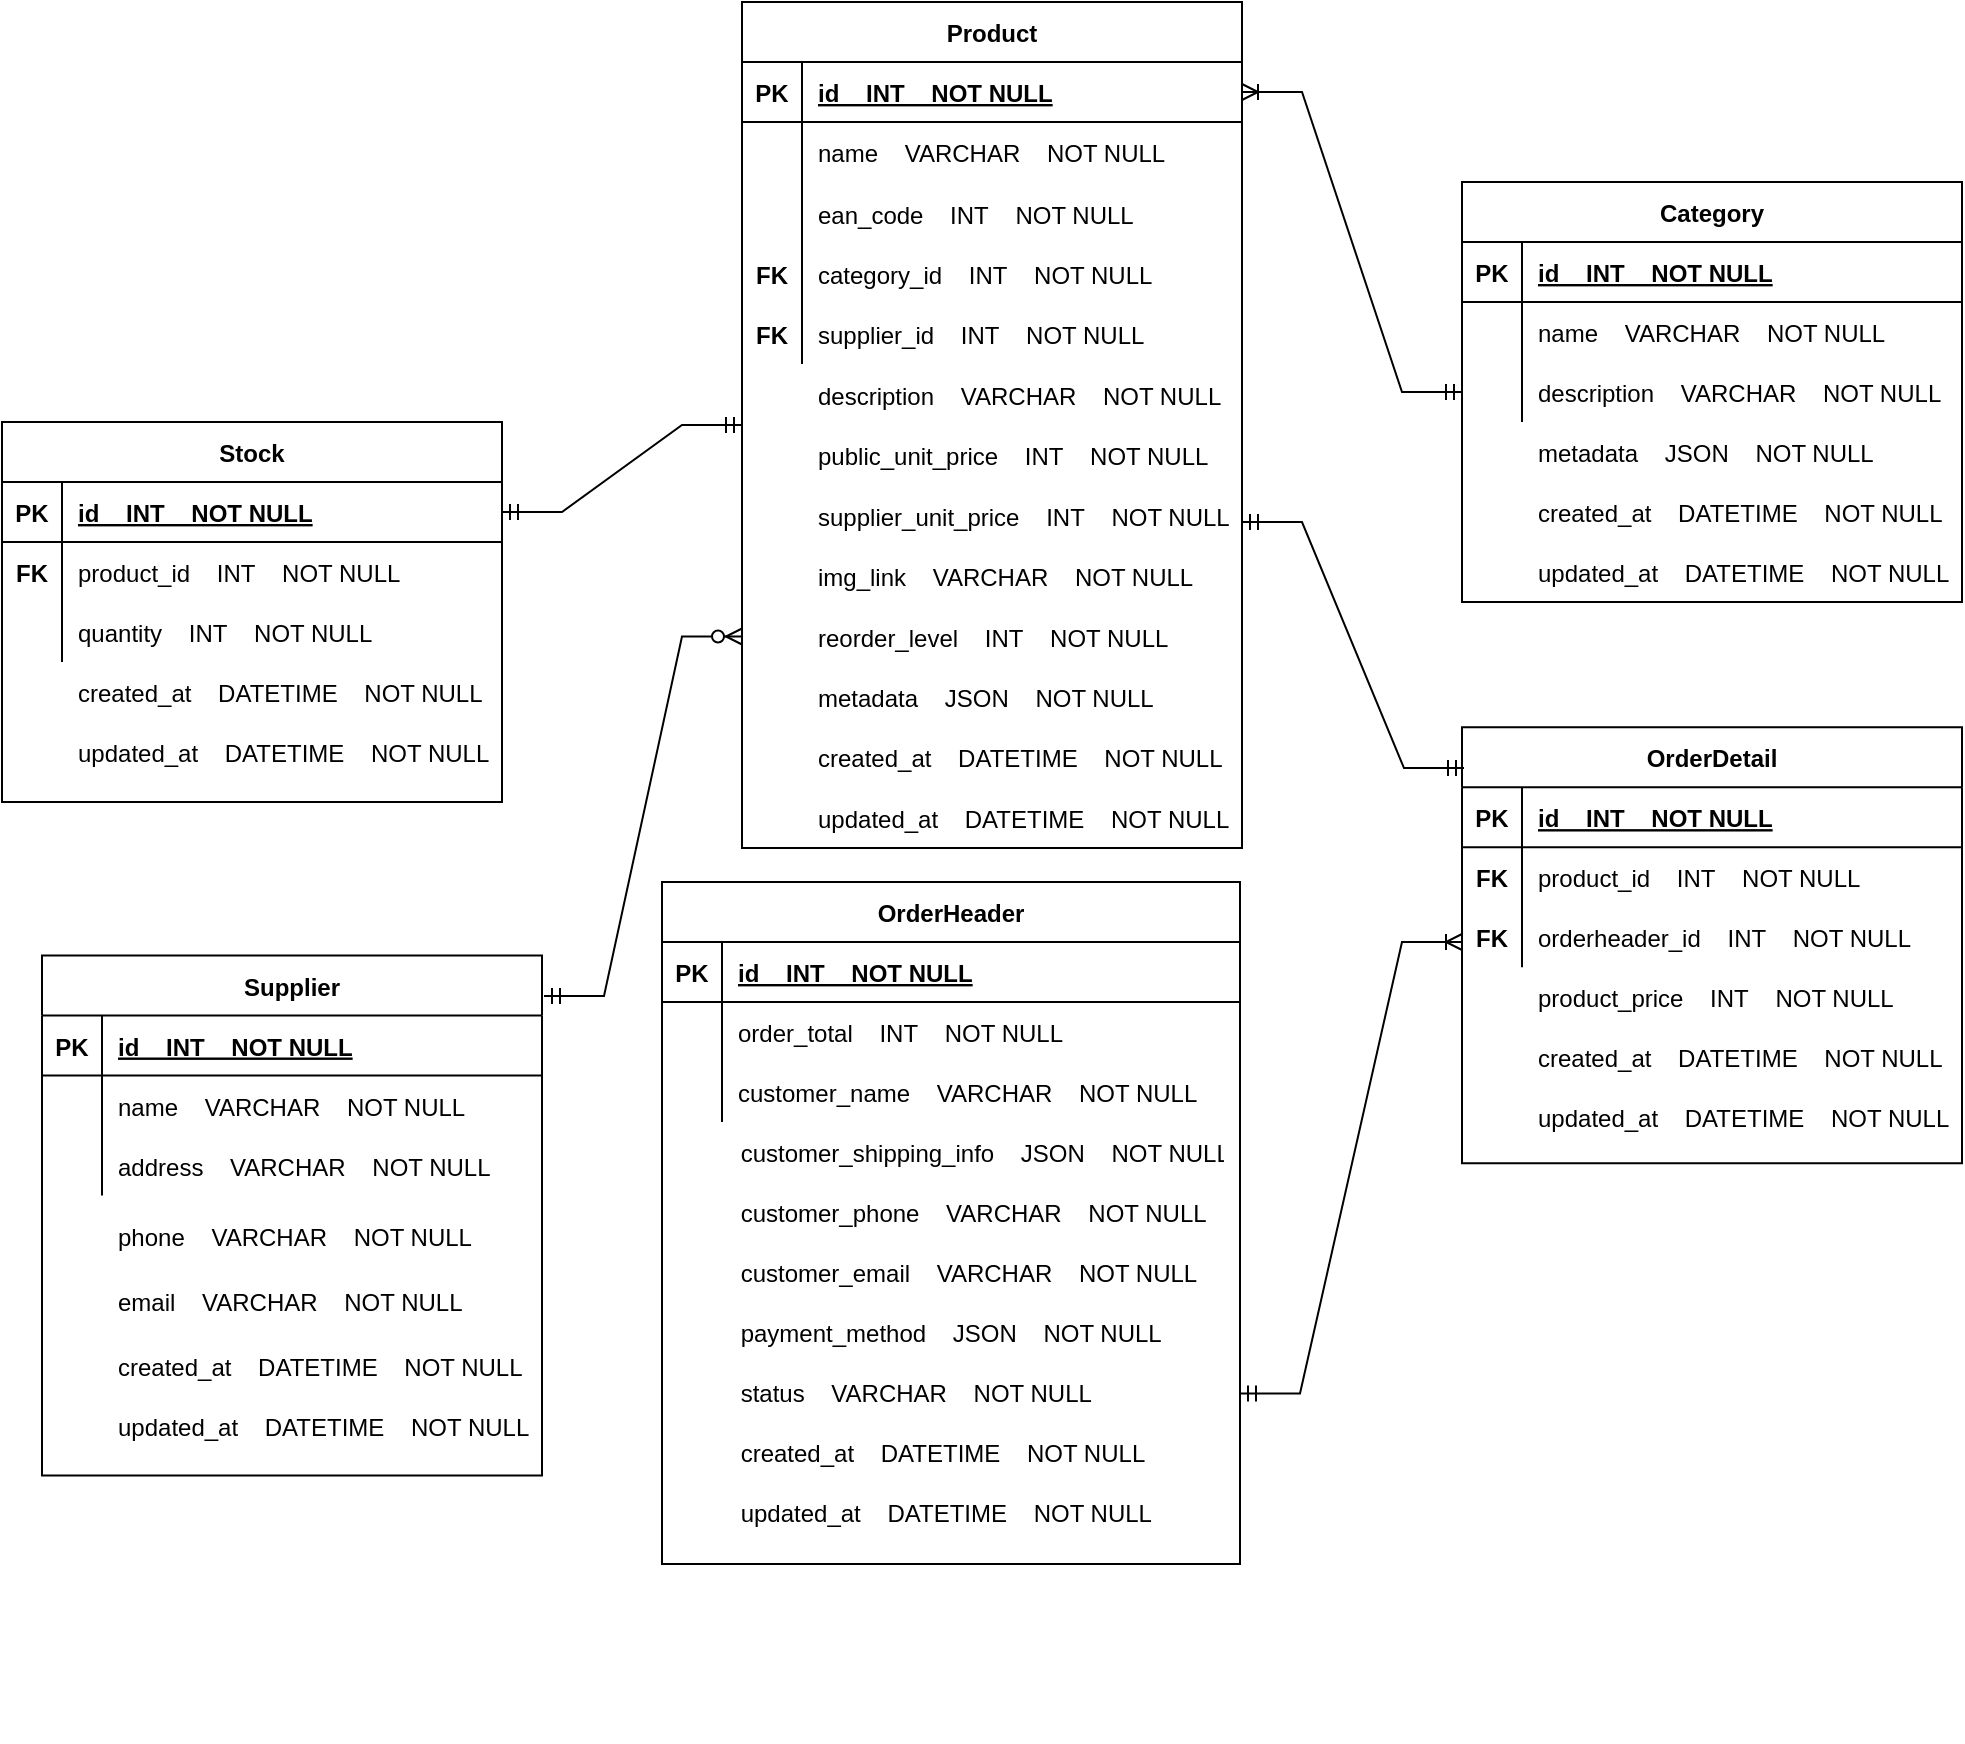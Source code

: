 <mxfile version="26.0.5">
  <diagram id="R2lEEEUBdFMjLlhIrx00" name="Page-1">
    <mxGraphModel dx="1818" dy="531" grid="1" gridSize="10" guides="1" tooltips="1" connect="1" arrows="1" fold="1" page="1" pageScale="1" pageWidth="850" pageHeight="1100" math="0" shadow="0" extFonts="Permanent Marker^https://fonts.googleapis.com/css?family=Permanent+Marker">
      <root>
        <mxCell id="0" />
        <mxCell id="1" parent="0" />
        <mxCell id="oDCol93xk47E9iByFCbb-89" value="" style="group;fontFamily=Helvetica;" parent="1" vertex="1" connectable="0">
          <mxGeometry x="-210" y="510" width="250" height="266.75" as="geometry" />
        </mxCell>
        <mxCell id="O599vIxPyZ5ag_olLyhW-19" value="" style="group;fontFamily=Helvetica;" parent="oDCol93xk47E9iByFCbb-89" vertex="1" connectable="0">
          <mxGeometry y="6.75" width="250" height="260" as="geometry" />
        </mxCell>
        <mxCell id="C-vyLk0tnHw3VtMMgP7b-13" value="Supplier" style="shape=table;startSize=30;container=1;collapsible=1;childLayout=tableLayout;fixedRows=1;rowLines=0;fontStyle=1;align=center;resizeLast=1;" parent="O599vIxPyZ5ag_olLyhW-19" vertex="1">
          <mxGeometry width="250" height="260" as="geometry" />
        </mxCell>
        <mxCell id="C-vyLk0tnHw3VtMMgP7b-14" value="" style="shape=partialRectangle;collapsible=0;dropTarget=0;pointerEvents=0;fillColor=none;points=[[0,0.5],[1,0.5]];portConstraint=eastwest;top=0;left=0;right=0;bottom=1;fontFamily=Helvetica;" parent="C-vyLk0tnHw3VtMMgP7b-13" vertex="1">
          <mxGeometry y="30" width="250" height="30" as="geometry" />
        </mxCell>
        <mxCell id="C-vyLk0tnHw3VtMMgP7b-15" value="PK" style="shape=partialRectangle;overflow=hidden;connectable=0;fillColor=none;top=0;left=0;bottom=0;right=0;fontStyle=1;fontFamily=Helvetica;" parent="C-vyLk0tnHw3VtMMgP7b-14" vertex="1">
          <mxGeometry width="30" height="30" as="geometry">
            <mxRectangle width="30" height="30" as="alternateBounds" />
          </mxGeometry>
        </mxCell>
        <mxCell id="C-vyLk0tnHw3VtMMgP7b-16" value="id    INT    NOT NULL" style="shape=partialRectangle;overflow=hidden;connectable=0;fillColor=none;top=0;left=0;bottom=0;right=0;align=left;spacingLeft=6;fontStyle=5;fontFamily=Helvetica;" parent="C-vyLk0tnHw3VtMMgP7b-14" vertex="1">
          <mxGeometry x="30" width="220" height="30" as="geometry">
            <mxRectangle width="220" height="30" as="alternateBounds" />
          </mxGeometry>
        </mxCell>
        <mxCell id="C-vyLk0tnHw3VtMMgP7b-17" value="" style="shape=partialRectangle;collapsible=0;dropTarget=0;pointerEvents=0;fillColor=none;points=[[0,0.5],[1,0.5]];portConstraint=eastwest;top=0;left=0;right=0;bottom=0;fontFamily=Helvetica;" parent="C-vyLk0tnHw3VtMMgP7b-13" vertex="1">
          <mxGeometry y="60" width="250" height="30" as="geometry" />
        </mxCell>
        <mxCell id="C-vyLk0tnHw3VtMMgP7b-18" value="" style="shape=partialRectangle;overflow=hidden;connectable=0;fillColor=none;top=0;left=0;bottom=0;right=0;fontFamily=Helvetica;" parent="C-vyLk0tnHw3VtMMgP7b-17" vertex="1">
          <mxGeometry width="30" height="30" as="geometry">
            <mxRectangle width="30" height="30" as="alternateBounds" />
          </mxGeometry>
        </mxCell>
        <mxCell id="C-vyLk0tnHw3VtMMgP7b-19" value="name    VARCHAR    NOT NULL" style="shape=partialRectangle;overflow=hidden;connectable=0;fillColor=none;top=0;left=0;bottom=0;right=0;align=left;spacingLeft=6;fontFamily=Helvetica;" parent="C-vyLk0tnHw3VtMMgP7b-17" vertex="1">
          <mxGeometry x="30" width="220" height="30" as="geometry">
            <mxRectangle width="220" height="30" as="alternateBounds" />
          </mxGeometry>
        </mxCell>
        <mxCell id="C-vyLk0tnHw3VtMMgP7b-20" value="" style="shape=partialRectangle;collapsible=0;dropTarget=0;pointerEvents=0;fillColor=none;points=[[0,0.5],[1,0.5]];portConstraint=eastwest;top=0;left=0;right=0;bottom=0;fontFamily=Helvetica;" parent="C-vyLk0tnHw3VtMMgP7b-13" vertex="1">
          <mxGeometry y="90" width="250" height="30" as="geometry" />
        </mxCell>
        <mxCell id="C-vyLk0tnHw3VtMMgP7b-21" value="" style="shape=partialRectangle;overflow=hidden;connectable=0;fillColor=none;top=0;left=0;bottom=0;right=0;fontFamily=Helvetica;" parent="C-vyLk0tnHw3VtMMgP7b-20" vertex="1">
          <mxGeometry width="30" height="30" as="geometry">
            <mxRectangle width="30" height="30" as="alternateBounds" />
          </mxGeometry>
        </mxCell>
        <mxCell id="C-vyLk0tnHw3VtMMgP7b-22" value="address    VARCHAR    NOT NULL" style="shape=partialRectangle;overflow=hidden;connectable=0;fillColor=none;top=0;left=0;bottom=0;right=0;align=left;spacingLeft=6;fontFamily=Helvetica;" parent="C-vyLk0tnHw3VtMMgP7b-20" vertex="1">
          <mxGeometry x="30" width="220" height="30" as="geometry">
            <mxRectangle width="220" height="30" as="alternateBounds" />
          </mxGeometry>
        </mxCell>
        <mxCell id="O599vIxPyZ5ag_olLyhW-18" value="" style="group;fontFamily=Helvetica;" parent="O599vIxPyZ5ag_olLyhW-19" vertex="1" connectable="0">
          <mxGeometry x="30" y="120" width="220" height="70" as="geometry" />
        </mxCell>
        <mxCell id="oDCol93xk47E9iByFCbb-34" value="phone    VARCHAR    NOT NULL" style="shape=partialRectangle;overflow=hidden;connectable=0;fillColor=none;top=0;left=0;bottom=0;right=0;align=left;spacingLeft=6;fontFamily=Helvetica;" parent="O599vIxPyZ5ag_olLyhW-18" vertex="1">
          <mxGeometry width="220" height="40" as="geometry">
            <mxRectangle width="220" height="30" as="alternateBounds" />
          </mxGeometry>
        </mxCell>
        <mxCell id="oDCol93xk47E9iByFCbb-35" value="email    VARCHAR    NOT NULL" style="shape=partialRectangle;overflow=hidden;connectable=0;fillColor=none;top=0;left=0;bottom=0;right=0;align=left;spacingLeft=6;fontFamily=Helvetica;" parent="O599vIxPyZ5ag_olLyhW-18" vertex="1">
          <mxGeometry y="35" width="220" height="35" as="geometry">
            <mxRectangle width="220" height="30" as="alternateBounds" />
          </mxGeometry>
        </mxCell>
        <mxCell id="CiDl6XAIIdeiYuVBN_p--7" value="created_at    DATETIME    NOT NULL" style="shape=partialRectangle;overflow=hidden;connectable=0;fillColor=none;top=0;left=0;bottom=0;right=0;align=left;spacingLeft=6;fontFamily=Helvetica;" parent="O599vIxPyZ5ag_olLyhW-19" vertex="1">
          <mxGeometry x="30" y="190" width="220" height="30" as="geometry">
            <mxRectangle width="220" height="30" as="alternateBounds" />
          </mxGeometry>
        </mxCell>
        <mxCell id="CiDl6XAIIdeiYuVBN_p--8" value="updated_at    DATETIME    NOT NULL" style="shape=partialRectangle;overflow=hidden;connectable=0;fillColor=none;top=0;left=0;bottom=0;right=0;align=left;spacingLeft=6;fontFamily=Helvetica;" parent="O599vIxPyZ5ag_olLyhW-19" vertex="1">
          <mxGeometry x="30" y="220" width="220" height="30" as="geometry">
            <mxRectangle width="220" height="30" as="alternateBounds" />
          </mxGeometry>
        </mxCell>
        <mxCell id="kDhygVRO_tqBMdC2wP5P-2" value="" style="group;fontFamily=Helvetica;" parent="1" vertex="1" connectable="0">
          <mxGeometry x="140" y="40" width="610" height="580.57" as="geometry" />
        </mxCell>
        <mxCell id="C-vyLk0tnHw3VtMMgP7b-23" value="Product" style="shape=table;startSize=30;container=1;collapsible=1;childLayout=tableLayout;fixedRows=1;rowLines=0;fontStyle=1;align=center;resizeLast=1;" parent="kDhygVRO_tqBMdC2wP5P-2" vertex="1">
          <mxGeometry width="250" height="423.0" as="geometry">
            <mxRectangle width="90" height="30" as="alternateBounds" />
          </mxGeometry>
        </mxCell>
        <mxCell id="C-vyLk0tnHw3VtMMgP7b-24" value="" style="shape=partialRectangle;collapsible=0;dropTarget=0;pointerEvents=0;fillColor=none;points=[[0,0.5],[1,0.5]];portConstraint=eastwest;top=0;left=0;right=0;bottom=1;fontFamily=Helvetica;" parent="C-vyLk0tnHw3VtMMgP7b-23" vertex="1">
          <mxGeometry y="30" width="250" height="30" as="geometry" />
        </mxCell>
        <mxCell id="C-vyLk0tnHw3VtMMgP7b-25" value="PK" style="shape=partialRectangle;overflow=hidden;connectable=0;fillColor=none;top=0;left=0;bottom=0;right=0;fontStyle=1;fontFamily=Helvetica;" parent="C-vyLk0tnHw3VtMMgP7b-24" vertex="1">
          <mxGeometry width="30" height="30" as="geometry">
            <mxRectangle width="30" height="30" as="alternateBounds" />
          </mxGeometry>
        </mxCell>
        <mxCell id="C-vyLk0tnHw3VtMMgP7b-26" value="id    INT    NOT NULL " style="shape=partialRectangle;overflow=hidden;connectable=0;fillColor=none;top=0;left=0;bottom=0;right=0;align=left;spacingLeft=6;fontStyle=5;fontFamily=Helvetica;" parent="C-vyLk0tnHw3VtMMgP7b-24" vertex="1">
          <mxGeometry x="30" width="220" height="30" as="geometry">
            <mxRectangle width="220" height="30" as="alternateBounds" />
          </mxGeometry>
        </mxCell>
        <mxCell id="C-vyLk0tnHw3VtMMgP7b-27" value="" style="shape=partialRectangle;collapsible=0;dropTarget=0;pointerEvents=0;fillColor=none;points=[[0,0.5],[1,0.5]];portConstraint=eastwest;top=0;left=0;right=0;bottom=0;fontFamily=Helvetica;" parent="C-vyLk0tnHw3VtMMgP7b-23" vertex="1">
          <mxGeometry y="60" width="250" height="30" as="geometry" />
        </mxCell>
        <mxCell id="C-vyLk0tnHw3VtMMgP7b-28" value="" style="shape=partialRectangle;overflow=hidden;connectable=0;fillColor=none;top=0;left=0;bottom=0;right=0;fontFamily=Helvetica;" parent="C-vyLk0tnHw3VtMMgP7b-27" vertex="1">
          <mxGeometry width="30" height="30" as="geometry">
            <mxRectangle width="30" height="30" as="alternateBounds" />
          </mxGeometry>
        </mxCell>
        <mxCell id="C-vyLk0tnHw3VtMMgP7b-29" value="name    VARCHAR    NOT NULL" style="shape=partialRectangle;overflow=hidden;connectable=0;fillColor=none;top=0;left=0;bottom=0;right=0;align=left;spacingLeft=6;fontFamily=Helvetica;" parent="C-vyLk0tnHw3VtMMgP7b-27" vertex="1">
          <mxGeometry x="30" width="220" height="30" as="geometry">
            <mxRectangle width="220" height="30" as="alternateBounds" />
          </mxGeometry>
        </mxCell>
        <mxCell id="oDCol93xk47E9iByFCbb-23" value="description    VARCHAR    NOT NULL" style="shape=partialRectangle;overflow=hidden;connectable=0;fillColor=none;top=0;left=0;bottom=0;right=0;align=left;spacingLeft=6;fontFamily=Helvetica;" parent="kDhygVRO_tqBMdC2wP5P-2" vertex="1">
          <mxGeometry x="30" y="181.286" width="220" height="30.214" as="geometry" />
        </mxCell>
        <mxCell id="oDCol93xk47E9iByFCbb-24" value="public_unit_price    INT    NOT NULL" style="shape=partialRectangle;overflow=hidden;connectable=0;fillColor=none;top=0;left=0;bottom=0;right=0;align=left;spacingLeft=6;fontFamily=Helvetica;" parent="kDhygVRO_tqBMdC2wP5P-2" vertex="1">
          <mxGeometry x="30" y="211.5" width="220" height="30.214" as="geometry" />
        </mxCell>
        <mxCell id="oDCol93xk47E9iByFCbb-25" value="supplier_unit_price    INT    NOT NULL" style="shape=partialRectangle;overflow=hidden;connectable=0;fillColor=none;top=0;left=0;bottom=0;right=0;align=left;spacingLeft=6;fontFamily=Helvetica;" parent="kDhygVRO_tqBMdC2wP5P-2" vertex="1">
          <mxGeometry x="30" y="241.714" width="220" height="30.214" as="geometry" />
        </mxCell>
        <mxCell id="oDCol93xk47E9iByFCbb-26" value="created_at    DATETIME    NOT NULL" style="shape=partialRectangle;overflow=hidden;connectable=0;fillColor=none;top=0;left=0;bottom=0;right=0;align=left;spacingLeft=6;fontFamily=Helvetica;" parent="kDhygVRO_tqBMdC2wP5P-2" vertex="1">
          <mxGeometry x="30" y="362.571" width="220" height="30.214" as="geometry" />
        </mxCell>
        <mxCell id="oDCol93xk47E9iByFCbb-27" value="reorder_level    INT    NOT NULL" style="shape=partialRectangle;overflow=hidden;connectable=0;fillColor=none;top=0;left=0;bottom=0;right=0;align=left;spacingLeft=6;fontFamily=Helvetica;" parent="kDhygVRO_tqBMdC2wP5P-2" vertex="1">
          <mxGeometry x="30" y="302.143" width="220" height="30.214" as="geometry" />
        </mxCell>
        <mxCell id="oDCol93xk47E9iByFCbb-28" value="updated_at    DATETIME    NOT NULL" style="shape=partialRectangle;overflow=hidden;connectable=0;fillColor=none;top=0;left=0;bottom=0;right=0;align=left;spacingLeft=6;fontFamily=Helvetica;" parent="kDhygVRO_tqBMdC2wP5P-2" vertex="1">
          <mxGeometry x="30" y="392.786" width="220" height="30.214" as="geometry" />
        </mxCell>
        <mxCell id="oDCol93xk47E9iByFCbb-29" value="img_link    VARCHAR    NOT NULL" style="shape=partialRectangle;overflow=hidden;connectable=0;fillColor=none;top=0;left=0;bottom=0;right=0;align=left;spacingLeft=6;fontFamily=Helvetica;" parent="kDhygVRO_tqBMdC2wP5P-2" vertex="1">
          <mxGeometry x="30" y="271.929" width="220" height="30.214" as="geometry" />
        </mxCell>
        <mxCell id="oDCol93xk47E9iByFCbb-30" value="metadata    JSON    NOT NULL" style="shape=partialRectangle;overflow=hidden;connectable=0;fillColor=none;top=0;left=0;bottom=0;right=0;align=left;spacingLeft=6;fontFamily=Helvetica;" parent="kDhygVRO_tqBMdC2wP5P-2" vertex="1">
          <mxGeometry x="30" y="332.357" width="220" height="30.214" as="geometry" />
        </mxCell>
        <mxCell id="oDCol93xk47E9iByFCbb-31" value="category_id    INT    NOT NULL" style="shape=partialRectangle;overflow=hidden;connectable=0;fillColor=none;top=0;left=0;bottom=0;right=0;align=left;spacingLeft=6;fontFamily=Helvetica;" parent="kDhygVRO_tqBMdC2wP5P-2" vertex="1">
          <mxGeometry x="30" y="120.857" width="220" height="30.214" as="geometry" />
        </mxCell>
        <mxCell id="oDCol93xk47E9iByFCbb-32" value="supplier_id    INT    NOT NULL" style="shape=partialRectangle;overflow=hidden;connectable=0;fillColor=none;top=0;left=0;bottom=0;right=0;align=left;spacingLeft=6;fontFamily=Helvetica;" parent="kDhygVRO_tqBMdC2wP5P-2" vertex="1">
          <mxGeometry x="30" y="151.071" width="220" height="30.214" as="geometry" />
        </mxCell>
        <mxCell id="oDCol93xk47E9iByFCbb-88" value="ean_code    INT    NOT NULL" style="shape=partialRectangle;overflow=hidden;connectable=0;fillColor=none;top=0;left=0;bottom=0;right=0;align=left;spacingLeft=6;fontFamily=Helvetica;" parent="kDhygVRO_tqBMdC2wP5P-2" vertex="1">
          <mxGeometry x="30" y="90.643" width="220" height="30.214" as="geometry" />
        </mxCell>
        <mxCell id="kDhygVRO_tqBMdC2wP5P-10" value="FK" style="shape=partialRectangle;overflow=hidden;connectable=0;fillColor=none;top=0;left=0;bottom=0;right=0;fontStyle=1;" parent="kDhygVRO_tqBMdC2wP5P-2" vertex="1">
          <mxGeometry y="120.857" width="30" height="30.214" as="geometry">
            <mxRectangle width="30" height="30" as="alternateBounds" />
          </mxGeometry>
        </mxCell>
        <mxCell id="kDhygVRO_tqBMdC2wP5P-8" value="" style="endArrow=none;html=1;rounded=0;fontFamily=Helvetica;" parent="kDhygVRO_tqBMdC2wP5P-2" edge="1">
          <mxGeometry width="50" height="50" relative="1" as="geometry">
            <mxPoint x="30" y="181" as="sourcePoint" />
            <mxPoint x="30" y="87" as="targetPoint" />
          </mxGeometry>
        </mxCell>
        <mxCell id="kDhygVRO_tqBMdC2wP5P-11" value="FK" style="shape=partialRectangle;overflow=hidden;connectable=0;fillColor=none;top=0;left=0;bottom=0;right=0;fontStyle=1;" parent="kDhygVRO_tqBMdC2wP5P-2" vertex="1">
          <mxGeometry y="151.071" width="30" height="30.214" as="geometry">
            <mxRectangle width="30" height="30" as="alternateBounds" />
          </mxGeometry>
        </mxCell>
        <mxCell id="O599vIxPyZ5ag_olLyhW-21" value="" style="group;fontFamily=Helvetica;" parent="kDhygVRO_tqBMdC2wP5P-2" vertex="1" connectable="0">
          <mxGeometry x="360" y="362.57" width="250" height="218" as="geometry" />
        </mxCell>
        <mxCell id="oDCol93xk47E9iByFCbb-73" value="OrderDetail" style="shape=table;startSize=30;container=1;collapsible=1;childLayout=tableLayout;fixedRows=1;rowLines=0;fontStyle=1;align=center;resizeLast=1;" parent="O599vIxPyZ5ag_olLyhW-21" vertex="1">
          <mxGeometry width="250" height="218" as="geometry" />
        </mxCell>
        <mxCell id="oDCol93xk47E9iByFCbb-74" value="" style="shape=partialRectangle;collapsible=0;dropTarget=0;pointerEvents=0;fillColor=none;points=[[0,0.5],[1,0.5]];portConstraint=eastwest;top=0;left=0;right=0;bottom=1;fontFamily=Helvetica;" parent="oDCol93xk47E9iByFCbb-73" vertex="1">
          <mxGeometry y="30" width="250" height="30" as="geometry" />
        </mxCell>
        <mxCell id="oDCol93xk47E9iByFCbb-75" value="PK" style="shape=partialRectangle;overflow=hidden;connectable=0;fillColor=none;top=0;left=0;bottom=0;right=0;fontStyle=1;fontFamily=Helvetica;" parent="oDCol93xk47E9iByFCbb-74" vertex="1">
          <mxGeometry width="30" height="30" as="geometry">
            <mxRectangle width="30" height="30" as="alternateBounds" />
          </mxGeometry>
        </mxCell>
        <mxCell id="oDCol93xk47E9iByFCbb-76" value="id    INT    NOT NULL" style="shape=partialRectangle;overflow=hidden;connectable=0;fillColor=none;top=0;left=0;bottom=0;right=0;align=left;spacingLeft=6;fontStyle=5;fontFamily=Helvetica;" parent="oDCol93xk47E9iByFCbb-74" vertex="1">
          <mxGeometry x="30" width="220" height="30" as="geometry">
            <mxRectangle width="220" height="30" as="alternateBounds" />
          </mxGeometry>
        </mxCell>
        <mxCell id="oDCol93xk47E9iByFCbb-77" value="" style="shape=partialRectangle;collapsible=0;dropTarget=0;pointerEvents=0;fillColor=none;points=[[0,0.5],[1,0.5]];portConstraint=eastwest;top=0;left=0;right=0;bottom=0;fontFamily=Helvetica;" parent="oDCol93xk47E9iByFCbb-73" vertex="1">
          <mxGeometry y="60" width="250" height="30" as="geometry" />
        </mxCell>
        <mxCell id="oDCol93xk47E9iByFCbb-78" value="" style="shape=partialRectangle;overflow=hidden;connectable=0;fillColor=none;top=0;left=0;bottom=0;right=0;fontFamily=Helvetica;" parent="oDCol93xk47E9iByFCbb-77" vertex="1">
          <mxGeometry width="30" height="30" as="geometry">
            <mxRectangle width="30" height="30" as="alternateBounds" />
          </mxGeometry>
        </mxCell>
        <mxCell id="oDCol93xk47E9iByFCbb-79" value="product_id    INT    NOT NULL" style="shape=partialRectangle;overflow=hidden;connectable=0;fillColor=none;top=0;left=0;bottom=0;right=0;align=left;spacingLeft=6;fontFamily=Helvetica;" parent="oDCol93xk47E9iByFCbb-77" vertex="1">
          <mxGeometry x="30" width="220" height="30" as="geometry">
            <mxRectangle width="220" height="30" as="alternateBounds" />
          </mxGeometry>
        </mxCell>
        <mxCell id="oDCol93xk47E9iByFCbb-80" value="" style="shape=partialRectangle;collapsible=0;dropTarget=0;pointerEvents=0;fillColor=none;points=[[0,0.5],[1,0.5]];portConstraint=eastwest;top=0;left=0;right=0;bottom=0;fontFamily=Helvetica;" parent="oDCol93xk47E9iByFCbb-73" vertex="1">
          <mxGeometry y="90" width="250" height="30" as="geometry" />
        </mxCell>
        <mxCell id="oDCol93xk47E9iByFCbb-81" value="" style="shape=partialRectangle;overflow=hidden;connectable=0;fillColor=none;top=0;left=0;bottom=0;right=0;fontFamily=Helvetica;" parent="oDCol93xk47E9iByFCbb-80" vertex="1">
          <mxGeometry width="30" height="30" as="geometry">
            <mxRectangle width="30" height="30" as="alternateBounds" />
          </mxGeometry>
        </mxCell>
        <mxCell id="oDCol93xk47E9iByFCbb-82" value="orderheader_id    INT    NOT NULL" style="shape=partialRectangle;overflow=hidden;connectable=0;fillColor=none;top=0;left=0;bottom=0;right=0;align=left;spacingLeft=6;fontFamily=Helvetica;" parent="oDCol93xk47E9iByFCbb-80" vertex="1">
          <mxGeometry x="30" width="220" height="30" as="geometry">
            <mxRectangle width="220" height="30" as="alternateBounds" />
          </mxGeometry>
        </mxCell>
        <mxCell id="oDCol93xk47E9iByFCbb-83" value="product_price    INT    NOT NULL" style="shape=partialRectangle;overflow=hidden;connectable=0;fillColor=none;top=0;left=0;bottom=0;right=0;align=left;spacingLeft=6;fontFamily=Helvetica;" parent="O599vIxPyZ5ag_olLyhW-21" vertex="1">
          <mxGeometry x="30" y="120" width="220" height="30" as="geometry">
            <mxRectangle width="220" height="30" as="alternateBounds" />
          </mxGeometry>
        </mxCell>
        <mxCell id="oDCol93xk47E9iByFCbb-84" value="created_at    DATETIME    NOT NULL" style="shape=partialRectangle;overflow=hidden;connectable=0;fillColor=none;top=0;left=0;bottom=0;right=0;align=left;spacingLeft=6;fontFamily=Helvetica;" parent="O599vIxPyZ5ag_olLyhW-21" vertex="1">
          <mxGeometry x="30" y="150" width="220" height="30" as="geometry">
            <mxRectangle width="220" height="30" as="alternateBounds" />
          </mxGeometry>
        </mxCell>
        <mxCell id="oDCol93xk47E9iByFCbb-85" value="updated_at    DATETIME    NOT NULL" style="shape=partialRectangle;overflow=hidden;connectable=0;fillColor=none;top=0;left=0;bottom=0;right=0;align=left;spacingLeft=6;fontFamily=Helvetica;" parent="O599vIxPyZ5ag_olLyhW-21" vertex="1">
          <mxGeometry x="30" y="180" width="220" height="30" as="geometry">
            <mxRectangle width="220" height="30" as="alternateBounds" />
          </mxGeometry>
        </mxCell>
        <mxCell id="O599vIxPyZ5ag_olLyhW-14" value="FK" style="shape=partialRectangle;overflow=hidden;connectable=0;fillColor=none;top=0;left=0;bottom=0;right=0;fontStyle=1;" parent="O599vIxPyZ5ag_olLyhW-21" vertex="1">
          <mxGeometry y="90" width="30" height="30" as="geometry">
            <mxRectangle width="30" height="30" as="alternateBounds" />
          </mxGeometry>
        </mxCell>
        <mxCell id="O599vIxPyZ5ag_olLyhW-15" value="FK" style="shape=partialRectangle;overflow=hidden;connectable=0;fillColor=none;top=0;left=0;bottom=0;right=0;fontStyle=1;" parent="O599vIxPyZ5ag_olLyhW-21" vertex="1">
          <mxGeometry y="60" width="30" height="30" as="geometry">
            <mxRectangle width="30" height="30" as="alternateBounds" />
          </mxGeometry>
        </mxCell>
        <mxCell id="O599vIxPyZ5ag_olLyhW-39" value="" style="edgeStyle=entityRelationEdgeStyle;fontSize=12;html=1;endArrow=ERmandOne;startArrow=ERmandOne;rounded=0;fontFamily=Helvetica;entryX=0.004;entryY=0.094;entryDx=0;entryDy=0;entryPerimeter=0;" parent="O599vIxPyZ5ag_olLyhW-21" target="oDCol93xk47E9iByFCbb-73" edge="1">
          <mxGeometry width="100" height="100" relative="1" as="geometry">
            <mxPoint x="-110" y="-102.57" as="sourcePoint" />
            <mxPoint x="40" y="70" as="targetPoint" />
          </mxGeometry>
        </mxCell>
        <mxCell id="O599vIxPyZ5ag_olLyhW-33" value="" style="edgeStyle=entityRelationEdgeStyle;fontSize=12;html=1;endArrow=ERoneToMany;startArrow=ERmandOne;rounded=0;exitX=1;exitY=0.75;exitDx=0;exitDy=0;fontFamily=Helvetica;" parent="kDhygVRO_tqBMdC2wP5P-2" source="oDCol93xk47E9iByFCbb-48" edge="1">
          <mxGeometry width="100" height="100" relative="1" as="geometry">
            <mxPoint x="259" y="705.75" as="sourcePoint" />
            <mxPoint x="360" y="470" as="targetPoint" />
          </mxGeometry>
        </mxCell>
        <mxCell id="O599vIxPyZ5ag_olLyhW-17" value="y" style="group;fontFamily=Helvetica;" parent="1" vertex="1" connectable="0">
          <mxGeometry x="500" y="140" width="250" height="210" as="geometry" />
        </mxCell>
        <mxCell id="C-vyLk0tnHw3VtMMgP7b-2" value="Category" style="shape=table;startSize=30;container=1;collapsible=1;childLayout=tableLayout;fixedRows=1;rowLines=0;fontStyle=1;align=center;resizeLast=1;" parent="O599vIxPyZ5ag_olLyhW-17" vertex="1">
          <mxGeometry y="-10" width="250" height="210" as="geometry" />
        </mxCell>
        <mxCell id="C-vyLk0tnHw3VtMMgP7b-3" value="" style="shape=partialRectangle;collapsible=0;dropTarget=0;pointerEvents=0;fillColor=none;points=[[0,0.5],[1,0.5]];portConstraint=eastwest;top=0;left=0;right=0;bottom=1;fontFamily=Helvetica;" parent="C-vyLk0tnHw3VtMMgP7b-2" vertex="1">
          <mxGeometry y="30" width="250" height="30" as="geometry" />
        </mxCell>
        <mxCell id="C-vyLk0tnHw3VtMMgP7b-4" value="PK" style="shape=partialRectangle;overflow=hidden;connectable=0;fillColor=none;top=0;left=0;bottom=0;right=0;fontStyle=1;fontFamily=Helvetica;" parent="C-vyLk0tnHw3VtMMgP7b-3" vertex="1">
          <mxGeometry width="30" height="30" as="geometry">
            <mxRectangle width="30" height="30" as="alternateBounds" />
          </mxGeometry>
        </mxCell>
        <mxCell id="C-vyLk0tnHw3VtMMgP7b-5" value="id    INT    NOT NULL" style="shape=partialRectangle;overflow=hidden;connectable=0;fillColor=none;top=0;left=0;bottom=0;right=0;align=left;spacingLeft=6;fontStyle=5;fontFamily=Helvetica;" parent="C-vyLk0tnHw3VtMMgP7b-3" vertex="1">
          <mxGeometry x="30" width="220" height="30" as="geometry">
            <mxRectangle width="220" height="30" as="alternateBounds" />
          </mxGeometry>
        </mxCell>
        <mxCell id="C-vyLk0tnHw3VtMMgP7b-6" value="" style="shape=partialRectangle;collapsible=0;dropTarget=0;pointerEvents=0;fillColor=none;points=[[0,0.5],[1,0.5]];portConstraint=eastwest;top=0;left=0;right=0;bottom=0;fontFamily=Helvetica;" parent="C-vyLk0tnHw3VtMMgP7b-2" vertex="1">
          <mxGeometry y="60" width="250" height="30" as="geometry" />
        </mxCell>
        <mxCell id="C-vyLk0tnHw3VtMMgP7b-7" value="" style="shape=partialRectangle;overflow=hidden;connectable=0;fillColor=none;top=0;left=0;bottom=0;right=0;fontFamily=Helvetica;" parent="C-vyLk0tnHw3VtMMgP7b-6" vertex="1">
          <mxGeometry width="30" height="30" as="geometry">
            <mxRectangle width="30" height="30" as="alternateBounds" />
          </mxGeometry>
        </mxCell>
        <mxCell id="C-vyLk0tnHw3VtMMgP7b-8" value="name    VARCHAR    NOT NULL" style="shape=partialRectangle;overflow=hidden;connectable=0;fillColor=none;top=0;left=0;bottom=0;right=0;align=left;spacingLeft=6;fontFamily=Helvetica;" parent="C-vyLk0tnHw3VtMMgP7b-6" vertex="1">
          <mxGeometry x="30" width="220" height="30" as="geometry">
            <mxRectangle width="220" height="30" as="alternateBounds" />
          </mxGeometry>
        </mxCell>
        <mxCell id="C-vyLk0tnHw3VtMMgP7b-9" value="" style="shape=partialRectangle;collapsible=0;dropTarget=0;pointerEvents=0;fillColor=none;points=[[0,0.5],[1,0.5]];portConstraint=eastwest;top=0;left=0;right=0;bottom=0;fontFamily=Helvetica;" parent="C-vyLk0tnHw3VtMMgP7b-2" vertex="1">
          <mxGeometry y="90" width="250" height="30" as="geometry" />
        </mxCell>
        <mxCell id="C-vyLk0tnHw3VtMMgP7b-10" value="" style="shape=partialRectangle;overflow=hidden;connectable=0;fillColor=none;top=0;left=0;bottom=0;right=0;fontFamily=Helvetica;" parent="C-vyLk0tnHw3VtMMgP7b-9" vertex="1">
          <mxGeometry width="30" height="30" as="geometry">
            <mxRectangle width="30" height="30" as="alternateBounds" />
          </mxGeometry>
        </mxCell>
        <mxCell id="C-vyLk0tnHw3VtMMgP7b-11" value="description    VARCHAR    NOT NULL" style="shape=partialRectangle;overflow=hidden;connectable=0;fillColor=none;top=0;left=0;bottom=0;right=0;align=left;spacingLeft=6;fontFamily=Helvetica;" parent="C-vyLk0tnHw3VtMMgP7b-9" vertex="1">
          <mxGeometry x="30" width="220" height="30" as="geometry">
            <mxRectangle width="220" height="30" as="alternateBounds" />
          </mxGeometry>
        </mxCell>
        <mxCell id="oDCol93xk47E9iByFCbb-91" value="metadata    JSON    NOT NULL" style="shape=partialRectangle;overflow=hidden;connectable=0;fillColor=none;top=0;left=0;bottom=0;right=0;align=left;spacingLeft=6;fontFamily=Helvetica;" parent="O599vIxPyZ5ag_olLyhW-17" vertex="1">
          <mxGeometry x="30" y="110" width="220" height="30" as="geometry">
            <mxRectangle width="220" height="30" as="alternateBounds" />
          </mxGeometry>
        </mxCell>
        <mxCell id="CiDl6XAIIdeiYuVBN_p--2" value="created_at    DATETIME    NOT NULL" style="shape=partialRectangle;overflow=hidden;connectable=0;fillColor=none;top=0;left=0;bottom=0;right=0;align=left;spacingLeft=6;fontFamily=Helvetica;" parent="O599vIxPyZ5ag_olLyhW-17" vertex="1">
          <mxGeometry x="30" y="140" width="220" height="30" as="geometry" />
        </mxCell>
        <mxCell id="CiDl6XAIIdeiYuVBN_p--4" value="updated_at    DATETIME    NOT NULL" style="shape=partialRectangle;overflow=hidden;connectable=0;fillColor=none;top=0;left=0;bottom=0;right=0;align=left;spacingLeft=6;fontFamily=Helvetica;" parent="O599vIxPyZ5ag_olLyhW-17" vertex="1">
          <mxGeometry x="30" y="170" width="220" height="30" as="geometry" />
        </mxCell>
        <mxCell id="O599vIxPyZ5ag_olLyhW-28" value="" style="edgeStyle=entityRelationEdgeStyle;fontSize=12;html=1;endArrow=ERoneToMany;startArrow=ERmandOne;rounded=0;exitX=0;exitY=0.5;exitDx=0;exitDy=0;entryX=1;entryY=0.5;entryDx=0;entryDy=0;fontFamily=Helvetica;" parent="1" source="C-vyLk0tnHw3VtMMgP7b-9" target="C-vyLk0tnHw3VtMMgP7b-24" edge="1">
          <mxGeometry width="100" height="100" relative="1" as="geometry">
            <mxPoint x="770" y="640" as="sourcePoint" />
            <mxPoint x="870" y="540" as="targetPoint" />
            <Array as="points">
              <mxPoint x="420" y="140" />
            </Array>
          </mxGeometry>
        </mxCell>
        <mxCell id="O599vIxPyZ5ag_olLyhW-31" value="" style="edgeStyle=entityRelationEdgeStyle;fontSize=12;html=1;endArrow=ERmandOne;startArrow=ERmandOne;rounded=0;exitX=1;exitY=0.5;exitDx=0;exitDy=0;entryX=0;entryY=0.5;entryDx=0;entryDy=0;fontFamily=Helvetica;" parent="1" source="oDCol93xk47E9iByFCbb-38" target="C-vyLk0tnHw3VtMMgP7b-23" edge="1">
          <mxGeometry width="100" height="100" relative="1" as="geometry">
            <mxPoint x="20" y="610" as="sourcePoint" />
            <mxPoint x="110" y="260" as="targetPoint" />
            <Array as="points">
              <mxPoint x="-330" y="447" />
              <mxPoint x="-175" y="457" />
              <mxPoint x="-145" y="347" />
              <mxPoint x="-145" y="367" />
              <mxPoint x="-170" y="337" />
            </Array>
          </mxGeometry>
        </mxCell>
        <mxCell id="oDCol93xk47E9iByFCbb-70" value="" style="group;fontFamily=Helvetica;" parent="1" vertex="1" connectable="0">
          <mxGeometry x="60" y="550" width="282" height="360" as="geometry" />
        </mxCell>
        <mxCell id="O599vIxPyZ5ag_olLyhW-22" value="" style="group;fontFamily=Helvetica;" parent="oDCol93xk47E9iByFCbb-70" vertex="1" connectable="0">
          <mxGeometry x="40" y="-70" width="289" height="341" as="geometry" />
        </mxCell>
        <mxCell id="oDCol93xk47E9iByFCbb-58" value="customer_shipping_info    JSON    NOT NULL" style="shape=partialRectangle;overflow=hidden;connectable=0;fillColor=none;top=0;left=0;bottom=0;right=0;align=left;spacingLeft=6;fontFamily=Helvetica;" parent="O599vIxPyZ5ag_olLyhW-22" vertex="1">
          <mxGeometry x="31.333" y="120" width="250.667" height="30" as="geometry">
            <mxRectangle width="240" height="30" as="alternateBounds" />
          </mxGeometry>
        </mxCell>
        <mxCell id="oDCol93xk47E9iByFCbb-59" value="customer_phone    VARCHAR    NOT NULL" style="shape=partialRectangle;overflow=hidden;connectable=0;fillColor=none;top=0;left=0;bottom=0;right=0;align=left;spacingLeft=6;fontFamily=Helvetica;" parent="O599vIxPyZ5ag_olLyhW-22" vertex="1">
          <mxGeometry x="31.333" y="150" width="250.667" height="30" as="geometry">
            <mxRectangle width="240" height="30" as="alternateBounds" />
          </mxGeometry>
        </mxCell>
        <mxCell id="oDCol93xk47E9iByFCbb-60" value="customer_email    VARCHAR    NOT NULL" style="shape=partialRectangle;overflow=hidden;connectable=0;fillColor=none;top=0;left=0;bottom=0;right=0;align=left;spacingLeft=6;fontFamily=Helvetica;" parent="O599vIxPyZ5ag_olLyhW-22" vertex="1">
          <mxGeometry x="31.33" y="180" width="250.67" height="30" as="geometry">
            <mxRectangle width="240" height="30" as="alternateBounds" />
          </mxGeometry>
        </mxCell>
        <mxCell id="oDCol93xk47E9iByFCbb-61" value="payment_method    JSON    NOT NULL" style="shape=partialRectangle;overflow=hidden;connectable=0;fillColor=none;top=0;left=0;bottom=0;right=0;align=left;spacingLeft=6;fontFamily=Helvetica;" parent="O599vIxPyZ5ag_olLyhW-22" vertex="1">
          <mxGeometry x="31.333" y="210" width="250.667" height="30" as="geometry">
            <mxRectangle width="240" height="30" as="alternateBounds" />
          </mxGeometry>
        </mxCell>
        <mxCell id="oDCol93xk47E9iByFCbb-62" value="status    VARCHAR    NOT NULL" style="shape=partialRectangle;overflow=hidden;connectable=0;fillColor=none;top=0;left=0;bottom=0;right=0;align=left;spacingLeft=6;fontFamily=Helvetica;" parent="O599vIxPyZ5ag_olLyhW-22" vertex="1">
          <mxGeometry x="31.333" y="240" width="250.667" height="30" as="geometry">
            <mxRectangle width="240" height="30" as="alternateBounds" />
          </mxGeometry>
        </mxCell>
        <mxCell id="oDCol93xk47E9iByFCbb-63" value="created_at    DATETIME    NOT NULL" style="shape=partialRectangle;overflow=hidden;connectable=0;fillColor=none;top=0;left=0;bottom=0;right=0;align=left;spacingLeft=6;fontFamily=Helvetica;" parent="O599vIxPyZ5ag_olLyhW-22" vertex="1">
          <mxGeometry x="31.333" y="270" width="250.667" height="30" as="geometry">
            <mxRectangle width="240" height="30" as="alternateBounds" />
          </mxGeometry>
        </mxCell>
        <mxCell id="oDCol93xk47E9iByFCbb-69" value="updated_at    DATETIME    NOT NULL" style="shape=partialRectangle;overflow=hidden;connectable=0;fillColor=none;top=0;left=0;bottom=0;right=0;align=left;spacingLeft=6;fontFamily=Helvetica;" parent="O599vIxPyZ5ag_olLyhW-22" vertex="1">
          <mxGeometry x="31.333" y="300" width="250.667" height="30" as="geometry">
            <mxRectangle width="240" height="30" as="alternateBounds" />
          </mxGeometry>
        </mxCell>
        <mxCell id="oDCol93xk47E9iByFCbb-48" value="OrderHeader" style="shape=table;startSize=30;container=1;collapsible=1;childLayout=tableLayout;fixedRows=1;rowLines=0;fontStyle=1;align=center;resizeLast=1;" parent="O599vIxPyZ5ag_olLyhW-22" vertex="1">
          <mxGeometry width="289" height="341" as="geometry" />
        </mxCell>
        <mxCell id="oDCol93xk47E9iByFCbb-49" value="" style="shape=partialRectangle;collapsible=0;dropTarget=0;pointerEvents=0;fillColor=none;points=[[0,0.5],[1,0.5]];portConstraint=eastwest;top=0;left=0;right=0;bottom=1;fontFamily=Helvetica;" parent="oDCol93xk47E9iByFCbb-48" vertex="1">
          <mxGeometry y="30" width="289" height="30" as="geometry" />
        </mxCell>
        <mxCell id="oDCol93xk47E9iByFCbb-50" value="PK" style="shape=partialRectangle;overflow=hidden;connectable=0;fillColor=none;top=0;left=0;bottom=0;right=0;fontStyle=1;fontFamily=Helvetica;" parent="oDCol93xk47E9iByFCbb-49" vertex="1">
          <mxGeometry width="30" height="30" as="geometry">
            <mxRectangle width="30" height="30" as="alternateBounds" />
          </mxGeometry>
        </mxCell>
        <mxCell id="oDCol93xk47E9iByFCbb-51" value="id    INT    NOT NULL" style="shape=partialRectangle;overflow=hidden;connectable=0;fillColor=none;top=0;left=0;bottom=0;right=0;align=left;spacingLeft=6;fontStyle=5;fontFamily=Helvetica;" parent="oDCol93xk47E9iByFCbb-49" vertex="1">
          <mxGeometry x="30" width="259" height="30" as="geometry">
            <mxRectangle width="259" height="30" as="alternateBounds" />
          </mxGeometry>
        </mxCell>
        <mxCell id="oDCol93xk47E9iByFCbb-52" value="" style="shape=partialRectangle;collapsible=0;dropTarget=0;pointerEvents=0;fillColor=none;points=[[0,0.5],[1,0.5]];portConstraint=eastwest;top=0;left=0;right=0;bottom=0;fontFamily=Helvetica;" parent="oDCol93xk47E9iByFCbb-48" vertex="1">
          <mxGeometry y="60" width="289" height="30" as="geometry" />
        </mxCell>
        <mxCell id="oDCol93xk47E9iByFCbb-53" value="" style="shape=partialRectangle;overflow=hidden;connectable=0;fillColor=none;top=0;left=0;bottom=0;right=0;fontFamily=Helvetica;" parent="oDCol93xk47E9iByFCbb-52" vertex="1">
          <mxGeometry width="30" height="30" as="geometry">
            <mxRectangle width="30" height="30" as="alternateBounds" />
          </mxGeometry>
        </mxCell>
        <mxCell id="oDCol93xk47E9iByFCbb-54" value="order_total    INT    NOT NULL" style="shape=partialRectangle;overflow=hidden;connectable=0;fillColor=none;top=0;left=0;bottom=0;right=0;align=left;spacingLeft=6;fontFamily=Helvetica;" parent="oDCol93xk47E9iByFCbb-52" vertex="1">
          <mxGeometry x="30" width="259" height="30" as="geometry">
            <mxRectangle width="259" height="30" as="alternateBounds" />
          </mxGeometry>
        </mxCell>
        <mxCell id="oDCol93xk47E9iByFCbb-55" value="" style="shape=partialRectangle;collapsible=0;dropTarget=0;pointerEvents=0;fillColor=none;points=[[0,0.5],[1,0.5]];portConstraint=eastwest;top=0;left=0;right=0;bottom=0;fontFamily=Helvetica;" parent="oDCol93xk47E9iByFCbb-48" vertex="1">
          <mxGeometry y="90" width="289" height="30" as="geometry" />
        </mxCell>
        <mxCell id="oDCol93xk47E9iByFCbb-56" value="" style="shape=partialRectangle;overflow=hidden;connectable=0;fillColor=none;top=0;left=0;bottom=0;right=0;fontFamily=Helvetica;" parent="oDCol93xk47E9iByFCbb-55" vertex="1">
          <mxGeometry width="30" height="30" as="geometry">
            <mxRectangle width="30" height="30" as="alternateBounds" />
          </mxGeometry>
        </mxCell>
        <mxCell id="oDCol93xk47E9iByFCbb-57" value="customer_name    VARCHAR    NOT NULL" style="shape=partialRectangle;overflow=hidden;connectable=0;fillColor=none;top=0;left=0;bottom=0;right=0;align=left;spacingLeft=6;fontFamily=Helvetica;" parent="oDCol93xk47E9iByFCbb-55" vertex="1">
          <mxGeometry x="30" width="259" height="30" as="geometry">
            <mxRectangle width="259" height="30" as="alternateBounds" />
          </mxGeometry>
        </mxCell>
        <mxCell id="CiDl6XAIIdeiYuVBN_p--9" value="" style="group" parent="1" vertex="1" connectable="0">
          <mxGeometry x="-230" y="250" width="250" height="190" as="geometry" />
        </mxCell>
        <mxCell id="oDCol93xk47E9iByFCbb-37" value="Stock" style="shape=table;startSize=30;container=1;collapsible=1;childLayout=tableLayout;fixedRows=1;rowLines=0;fontStyle=1;align=center;resizeLast=1;" parent="CiDl6XAIIdeiYuVBN_p--9" vertex="1">
          <mxGeometry width="250" height="190" as="geometry" />
        </mxCell>
        <mxCell id="oDCol93xk47E9iByFCbb-38" value="" style="shape=partialRectangle;collapsible=0;dropTarget=0;pointerEvents=0;fillColor=none;points=[[0,0.5],[1,0.5]];portConstraint=eastwest;top=0;left=0;right=0;bottom=1;fontFamily=Helvetica;" parent="oDCol93xk47E9iByFCbb-37" vertex="1">
          <mxGeometry y="30" width="250" height="30" as="geometry" />
        </mxCell>
        <mxCell id="oDCol93xk47E9iByFCbb-39" value="PK" style="shape=partialRectangle;overflow=hidden;connectable=0;fillColor=none;top=0;left=0;bottom=0;right=0;fontStyle=1;fontFamily=Helvetica;" parent="oDCol93xk47E9iByFCbb-38" vertex="1">
          <mxGeometry width="30" height="30" as="geometry">
            <mxRectangle width="30" height="30" as="alternateBounds" />
          </mxGeometry>
        </mxCell>
        <mxCell id="oDCol93xk47E9iByFCbb-40" value="id    INT    NOT NULL" style="shape=partialRectangle;overflow=hidden;connectable=0;fillColor=none;top=0;left=0;bottom=0;right=0;align=left;spacingLeft=6;fontStyle=5;fontFamily=Helvetica;" parent="oDCol93xk47E9iByFCbb-38" vertex="1">
          <mxGeometry x="30" width="220" height="30" as="geometry">
            <mxRectangle width="220" height="30" as="alternateBounds" />
          </mxGeometry>
        </mxCell>
        <mxCell id="oDCol93xk47E9iByFCbb-41" value="" style="shape=partialRectangle;collapsible=0;dropTarget=0;pointerEvents=0;fillColor=none;points=[[0,0.5],[1,0.5]];portConstraint=eastwest;top=0;left=0;right=0;bottom=0;fontFamily=Helvetica;" parent="oDCol93xk47E9iByFCbb-37" vertex="1">
          <mxGeometry y="60" width="250" height="30" as="geometry" />
        </mxCell>
        <mxCell id="oDCol93xk47E9iByFCbb-42" value="" style="shape=partialRectangle;overflow=hidden;connectable=0;fillColor=none;top=0;left=0;bottom=0;right=0;fontFamily=Helvetica;" parent="oDCol93xk47E9iByFCbb-41" vertex="1">
          <mxGeometry width="30" height="30" as="geometry">
            <mxRectangle width="30" height="30" as="alternateBounds" />
          </mxGeometry>
        </mxCell>
        <mxCell id="oDCol93xk47E9iByFCbb-43" value="product_id    INT    NOT NULL" style="shape=partialRectangle;overflow=hidden;connectable=0;fillColor=none;top=0;left=0;bottom=0;right=0;align=left;spacingLeft=6;fontFamily=Helvetica;" parent="oDCol93xk47E9iByFCbb-41" vertex="1">
          <mxGeometry x="30" width="220" height="30" as="geometry">
            <mxRectangle width="220" height="30" as="alternateBounds" />
          </mxGeometry>
        </mxCell>
        <mxCell id="oDCol93xk47E9iByFCbb-44" value="" style="shape=partialRectangle;collapsible=0;dropTarget=0;pointerEvents=0;fillColor=none;points=[[0,0.5],[1,0.5]];portConstraint=eastwest;top=0;left=0;right=0;bottom=0;fontFamily=Helvetica;" parent="oDCol93xk47E9iByFCbb-37" vertex="1">
          <mxGeometry y="90" width="250" height="30" as="geometry" />
        </mxCell>
        <mxCell id="oDCol93xk47E9iByFCbb-45" value="" style="shape=partialRectangle;overflow=hidden;connectable=0;fillColor=none;top=0;left=0;bottom=0;right=0;fontFamily=Helvetica;" parent="oDCol93xk47E9iByFCbb-44" vertex="1">
          <mxGeometry width="30" height="30" as="geometry">
            <mxRectangle width="30" height="30" as="alternateBounds" />
          </mxGeometry>
        </mxCell>
        <mxCell id="oDCol93xk47E9iByFCbb-46" value="quantity    INT    NOT NULL" style="shape=partialRectangle;overflow=hidden;connectable=0;fillColor=none;top=0;left=0;bottom=0;right=0;align=left;spacingLeft=6;fontFamily=Helvetica;" parent="oDCol93xk47E9iByFCbb-44" vertex="1">
          <mxGeometry x="30" width="220" height="30" as="geometry">
            <mxRectangle width="220" height="30" as="alternateBounds" />
          </mxGeometry>
        </mxCell>
        <mxCell id="oDCol93xk47E9iByFCbb-67" value="updated_at    DATETIME    NOT NULL" style="shape=partialRectangle;overflow=hidden;connectable=0;fillColor=none;top=0;left=0;bottom=0;right=0;align=left;spacingLeft=6;fontFamily=Helvetica;" parent="CiDl6XAIIdeiYuVBN_p--9" vertex="1">
          <mxGeometry x="30" y="150" width="220" height="30" as="geometry">
            <mxRectangle width="220" height="30" as="alternateBounds" />
          </mxGeometry>
        </mxCell>
        <mxCell id="oDCol93xk47E9iByFCbb-68" value="created_at    DATETIME    NOT NULL" style="shape=partialRectangle;overflow=hidden;connectable=0;fillColor=none;top=0;left=0;bottom=0;right=0;align=left;spacingLeft=6;fontFamily=Helvetica;" parent="CiDl6XAIIdeiYuVBN_p--9" vertex="1">
          <mxGeometry x="30" y="120" width="220" height="30" as="geometry">
            <mxRectangle width="220" height="30" as="alternateBounds" />
          </mxGeometry>
        </mxCell>
        <mxCell id="kDhygVRO_tqBMdC2wP5P-15" value="FK" style="shape=partialRectangle;overflow=hidden;connectable=0;fillColor=none;top=0;left=0;bottom=0;right=0;fontStyle=1;" parent="CiDl6XAIIdeiYuVBN_p--9" vertex="1">
          <mxGeometry y="60" width="30" height="30" as="geometry">
            <mxRectangle width="30" height="30" as="alternateBounds" />
          </mxGeometry>
        </mxCell>
        <mxCell id="whJ9yE2s_0tn4ThpckLZ-2" value="" style="edgeStyle=entityRelationEdgeStyle;fontSize=12;html=1;endArrow=ERzeroToMany;startArrow=ERmandOne;rounded=0;entryX=0;entryY=0.75;entryDx=0;entryDy=0;exitX=1.004;exitY=0.078;exitDx=0;exitDy=0;exitPerimeter=0;" parent="1" source="C-vyLk0tnHw3VtMMgP7b-13" target="C-vyLk0tnHw3VtMMgP7b-23" edge="1">
          <mxGeometry width="100" height="100" relative="1" as="geometry">
            <mxPoint x="50" y="510" as="sourcePoint" />
            <mxPoint x="-370" y="440" as="targetPoint" />
          </mxGeometry>
        </mxCell>
      </root>
    </mxGraphModel>
  </diagram>
</mxfile>
